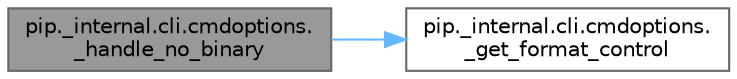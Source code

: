 digraph "pip._internal.cli.cmdoptions._handle_no_binary"
{
 // LATEX_PDF_SIZE
  bgcolor="transparent";
  edge [fontname=Helvetica,fontsize=10,labelfontname=Helvetica,labelfontsize=10];
  node [fontname=Helvetica,fontsize=10,shape=box,height=0.2,width=0.4];
  rankdir="LR";
  Node1 [id="Node000001",label="pip._internal.cli.cmdoptions.\l_handle_no_binary",height=0.2,width=0.4,color="gray40", fillcolor="grey60", style="filled", fontcolor="black",tooltip=" "];
  Node1 -> Node2 [id="edge1_Node000001_Node000002",color="steelblue1",style="solid",tooltip=" "];
  Node2 [id="Node000002",label="pip._internal.cli.cmdoptions.\l_get_format_control",height=0.2,width=0.4,color="grey40", fillcolor="white", style="filled",URL="$namespacepip_1_1__internal_1_1cli_1_1cmdoptions.html#ab28d17b693c276242ccaefd3600ab4ee",tooltip=" "];
}
